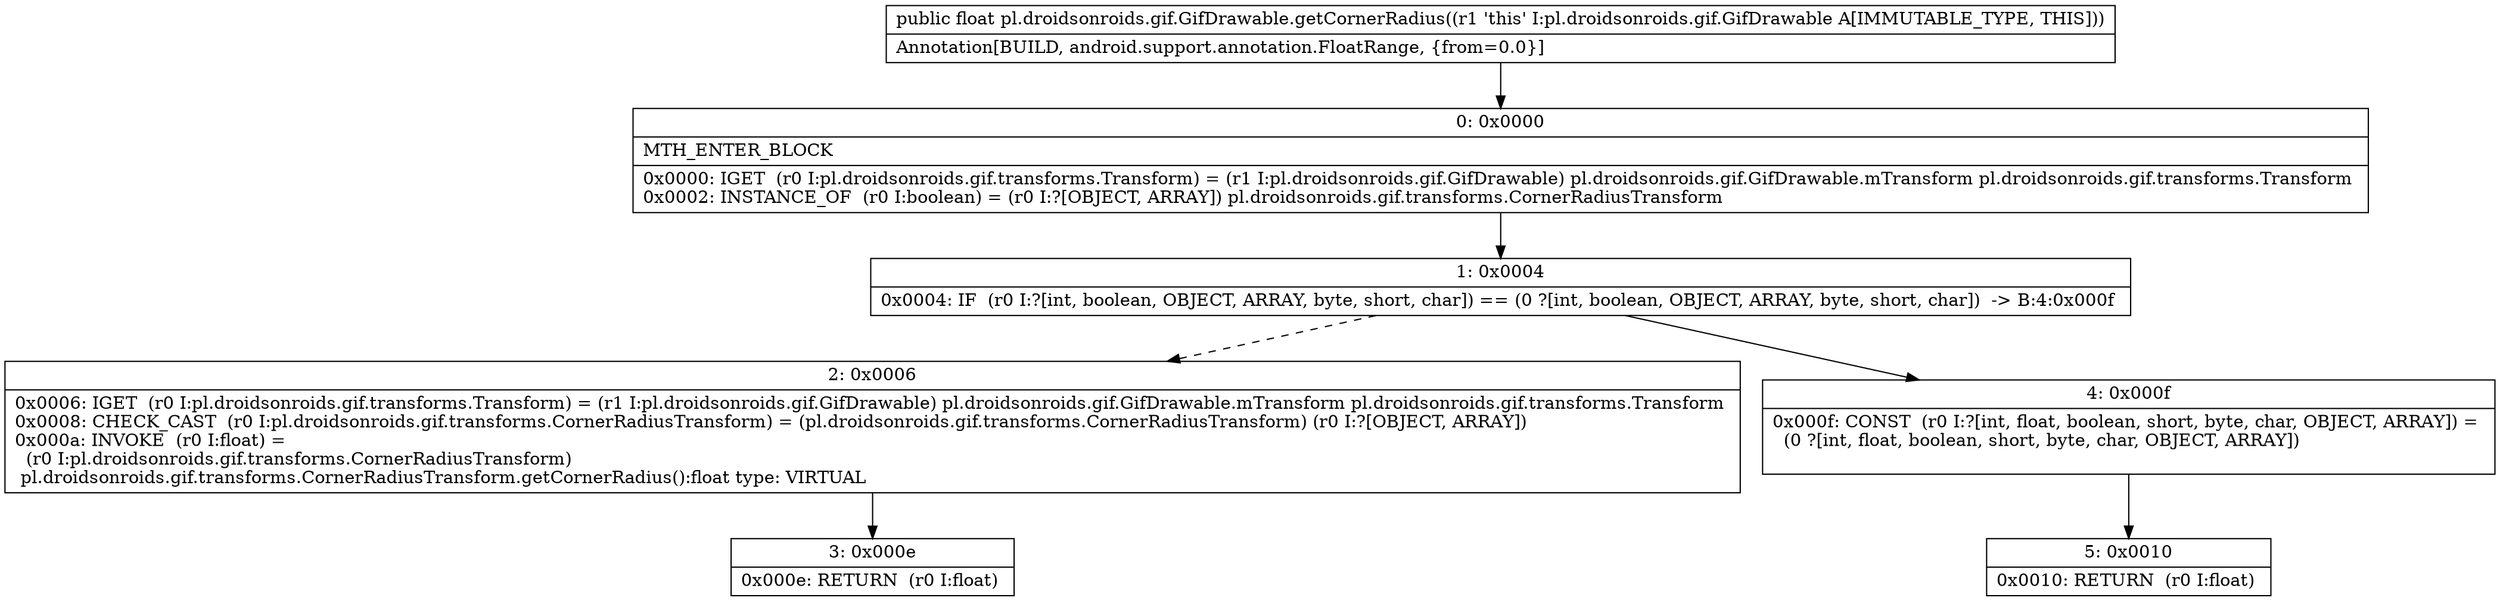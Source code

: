 digraph "CFG forpl.droidsonroids.gif.GifDrawable.getCornerRadius()F" {
Node_0 [shape=record,label="{0\:\ 0x0000|MTH_ENTER_BLOCK\l|0x0000: IGET  (r0 I:pl.droidsonroids.gif.transforms.Transform) = (r1 I:pl.droidsonroids.gif.GifDrawable) pl.droidsonroids.gif.GifDrawable.mTransform pl.droidsonroids.gif.transforms.Transform \l0x0002: INSTANCE_OF  (r0 I:boolean) = (r0 I:?[OBJECT, ARRAY]) pl.droidsonroids.gif.transforms.CornerRadiusTransform \l}"];
Node_1 [shape=record,label="{1\:\ 0x0004|0x0004: IF  (r0 I:?[int, boolean, OBJECT, ARRAY, byte, short, char]) == (0 ?[int, boolean, OBJECT, ARRAY, byte, short, char])  \-\> B:4:0x000f \l}"];
Node_2 [shape=record,label="{2\:\ 0x0006|0x0006: IGET  (r0 I:pl.droidsonroids.gif.transforms.Transform) = (r1 I:pl.droidsonroids.gif.GifDrawable) pl.droidsonroids.gif.GifDrawable.mTransform pl.droidsonroids.gif.transforms.Transform \l0x0008: CHECK_CAST  (r0 I:pl.droidsonroids.gif.transforms.CornerRadiusTransform) = (pl.droidsonroids.gif.transforms.CornerRadiusTransform) (r0 I:?[OBJECT, ARRAY]) \l0x000a: INVOKE  (r0 I:float) = \l  (r0 I:pl.droidsonroids.gif.transforms.CornerRadiusTransform)\l pl.droidsonroids.gif.transforms.CornerRadiusTransform.getCornerRadius():float type: VIRTUAL \l}"];
Node_3 [shape=record,label="{3\:\ 0x000e|0x000e: RETURN  (r0 I:float) \l}"];
Node_4 [shape=record,label="{4\:\ 0x000f|0x000f: CONST  (r0 I:?[int, float, boolean, short, byte, char, OBJECT, ARRAY]) = \l  (0 ?[int, float, boolean, short, byte, char, OBJECT, ARRAY])\l \l}"];
Node_5 [shape=record,label="{5\:\ 0x0010|0x0010: RETURN  (r0 I:float) \l}"];
MethodNode[shape=record,label="{public float pl.droidsonroids.gif.GifDrawable.getCornerRadius((r1 'this' I:pl.droidsonroids.gif.GifDrawable A[IMMUTABLE_TYPE, THIS]))  | Annotation[BUILD, android.support.annotation.FloatRange, \{from=0.0\}]\l}"];
MethodNode -> Node_0;
Node_0 -> Node_1;
Node_1 -> Node_2[style=dashed];
Node_1 -> Node_4;
Node_2 -> Node_3;
Node_4 -> Node_5;
}

